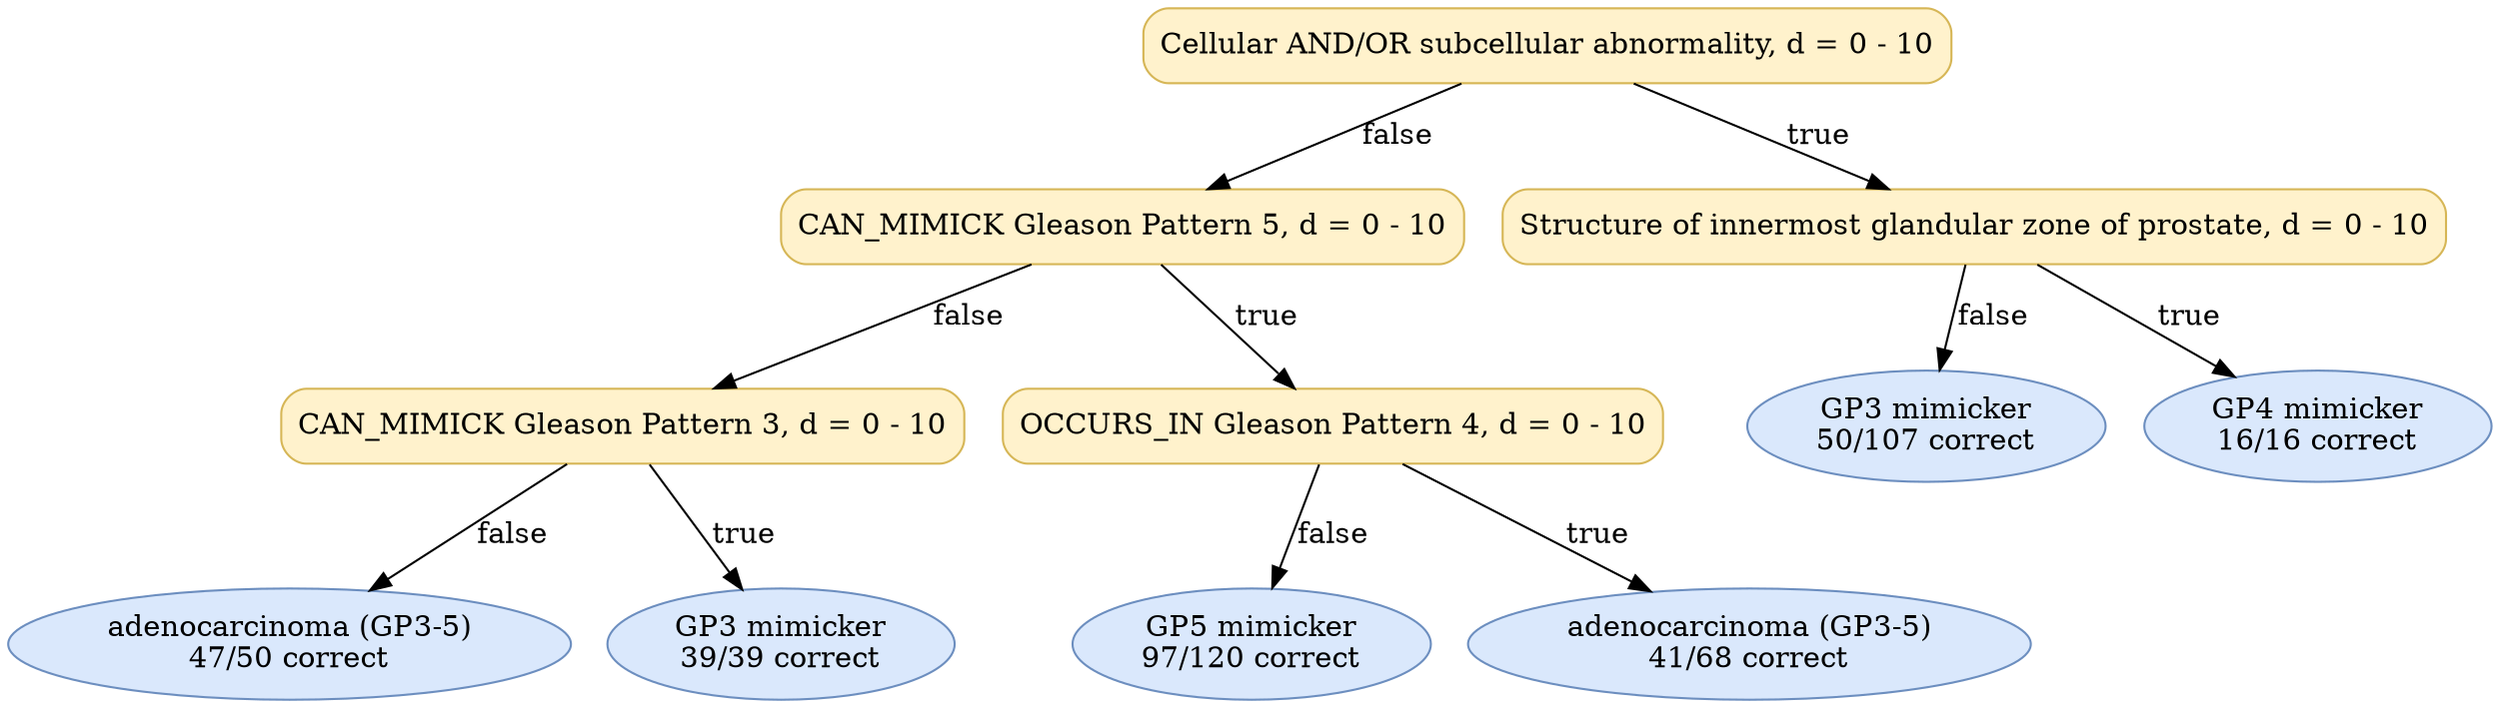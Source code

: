 digraph "DT" {
fontname="Times-Roman";
label="";
node [fontname="Times-Roman"];
Node1 [color="#D6B656", fillcolor="#FFF2CC", label="Cellular AND/OR subcellular abnormality, d = 0 - 10", shape="box", style="rounded,filled"];
Node2 [color="#D6B656", fillcolor="#FFF2CC", label="CAN_MIMICK Gleason Pattern 5, d = 0 - 10", shape="box", style="rounded,filled"];
Node3 [color="#D6B656", fillcolor="#FFF2CC", label="CAN_MIMICK Gleason Pattern 3, d = 0 - 10", shape="box", style="rounded,filled"];
Node4 [color="#6C8EBF", fillcolor="#DAE8FC", label=<adenocarcinoma (GP3-5)<br/>47/50 correct>, shape="ellipse", style="rounded,filled"];
Node5 [color="#6C8EBF", fillcolor="#DAE8FC", label=<GP3 mimicker<br/>39/39 correct>, shape="ellipse", style="rounded,filled"];
Node6 [color="#D6B656", fillcolor="#FFF2CC", label="OCCURS_IN Gleason Pattern 4, d = 0 - 10", shape="box", style="rounded,filled"];
Node7 [color="#6C8EBF", fillcolor="#DAE8FC", label=<GP5 mimicker<br/>97/120 correct>, shape="ellipse", style="rounded,filled"];
Node8 [color="#6C8EBF", fillcolor="#DAE8FC", label=<adenocarcinoma (GP3-5)<br/>41/68 correct>, shape="ellipse", style="rounded,filled"];
Node9 [color="#D6B656", fillcolor="#FFF2CC", label="Structure of innermost glandular zone of prostate, d = 0 - 10", shape="box", style="rounded,filled"];
Node10 [color="#6C8EBF", fillcolor="#DAE8FC", label=<GP3 mimicker<br/>50/107 correct>, shape="ellipse", style="rounded,filled"];
Node11 [color="#6C8EBF", fillcolor="#DAE8FC", label=<GP4 mimicker<br/>16/16 correct>, shape="ellipse", style="rounded,filled"];
Node1 -> Node2  [key=0, label="false"];
Node1 -> Node9  [key=0, label="true"];
Node2 -> Node3  [key=0, label="false"];
Node2 -> Node6  [key=0, label="true"];
Node3 -> Node4  [key=0, label="false"];
Node3 -> Node5  [key=0, label="true"];
Node6 -> Node7  [key=0, label="false"];
Node6 -> Node8  [key=0, label="true"];
Node9 -> Node10  [key=0, label="false"];
Node9 -> Node11  [key=0, label="true"];
}
